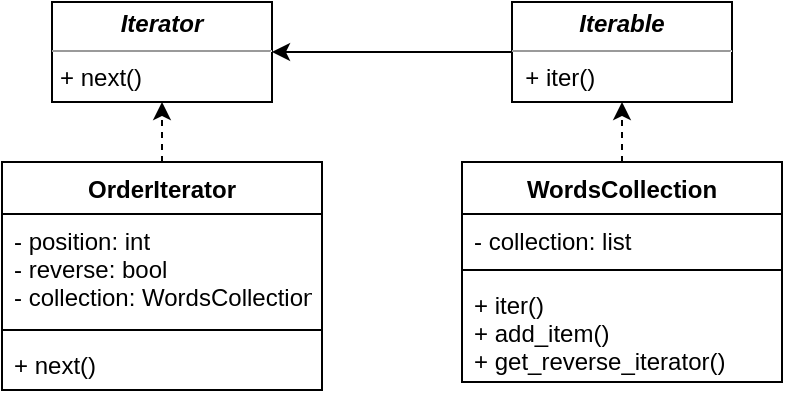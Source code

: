 <mxfile version="14.6.13" type="device"><diagram id="Xx6WHkbZ90wGw88ztGpZ" name="Page-1"><mxGraphModel dx="460" dy="813" grid="1" gridSize="10" guides="1" tooltips="1" connect="1" arrows="1" fold="1" page="1" pageScale="1" pageWidth="827" pageHeight="1169" math="0" shadow="0"><root><mxCell id="0"/><mxCell id="1" parent="0"/><mxCell id="hlbYt0CpxBl905jt_Tql-21" value="&lt;p style=&quot;margin: 0px ; margin-top: 4px ; text-align: center&quot;&gt;&lt;b&gt;&lt;i&gt;Iterator&lt;/i&gt;&lt;/b&gt;&lt;/p&gt;&lt;hr size=&quot;1&quot;&gt;&lt;p style=&quot;margin: 0px ; margin-left: 4px&quot;&gt;&lt;span style=&quot;text-align: center&quot;&gt;+ next()&lt;/span&gt;&lt;br&gt;&lt;/p&gt;" style="verticalAlign=top;align=left;overflow=fill;fontSize=12;fontFamily=Helvetica;html=1;" parent="1" vertex="1"><mxGeometry x="235" y="180" width="110" height="50" as="geometry"/></mxCell><mxCell id="UH3mia2ORVHKcCFYWxVp-14" style="edgeStyle=orthogonalEdgeStyle;rounded=0;orthogonalLoop=1;jettySize=auto;html=1;exitX=0.5;exitY=0;exitDx=0;exitDy=0;entryX=0.5;entryY=1;entryDx=0;entryDy=0;dashed=1;" edge="1" parent="1" source="UH3mia2ORVHKcCFYWxVp-5" target="hlbYt0CpxBl905jt_Tql-21"><mxGeometry relative="1" as="geometry"/></mxCell><mxCell id="UH3mia2ORVHKcCFYWxVp-5" value="OrderIterator" style="swimlane;fontStyle=1;align=center;verticalAlign=top;childLayout=stackLayout;horizontal=1;startSize=26;horizontalStack=0;resizeParent=1;resizeParentMax=0;resizeLast=0;collapsible=1;marginBottom=0;" vertex="1" parent="1"><mxGeometry x="210" y="260" width="160" height="114" as="geometry"/></mxCell><mxCell id="UH3mia2ORVHKcCFYWxVp-6" value="- position: int&#10;- reverse: bool&#10;- collection: WordsCollection" style="text;strokeColor=none;fillColor=none;align=left;verticalAlign=top;spacingLeft=4;spacingRight=4;overflow=hidden;rotatable=0;points=[[0,0.5],[1,0.5]];portConstraint=eastwest;" vertex="1" parent="UH3mia2ORVHKcCFYWxVp-5"><mxGeometry y="26" width="160" height="54" as="geometry"/></mxCell><mxCell id="UH3mia2ORVHKcCFYWxVp-7" value="" style="line;strokeWidth=1;fillColor=none;align=left;verticalAlign=middle;spacingTop=-1;spacingLeft=3;spacingRight=3;rotatable=0;labelPosition=right;points=[];portConstraint=eastwest;" vertex="1" parent="UH3mia2ORVHKcCFYWxVp-5"><mxGeometry y="80" width="160" height="8" as="geometry"/></mxCell><mxCell id="UH3mia2ORVHKcCFYWxVp-8" value="+ next()" style="text;strokeColor=none;fillColor=none;align=left;verticalAlign=top;spacingLeft=4;spacingRight=4;overflow=hidden;rotatable=0;points=[[0,0.5],[1,0.5]];portConstraint=eastwest;" vertex="1" parent="UH3mia2ORVHKcCFYWxVp-5"><mxGeometry y="88" width="160" height="26" as="geometry"/></mxCell><mxCell id="UH3mia2ORVHKcCFYWxVp-16" style="edgeStyle=orthogonalEdgeStyle;rounded=0;orthogonalLoop=1;jettySize=auto;html=1;exitX=0;exitY=0.5;exitDx=0;exitDy=0;entryX=1;entryY=0.5;entryDx=0;entryDy=0;" edge="1" parent="1" source="UH3mia2ORVHKcCFYWxVp-9" target="hlbYt0CpxBl905jt_Tql-21"><mxGeometry relative="1" as="geometry"/></mxCell><mxCell id="UH3mia2ORVHKcCFYWxVp-9" value="&lt;p style=&quot;margin: 0px ; margin-top: 4px ; text-align: center&quot;&gt;&lt;b&gt;&lt;i&gt;Iterable&lt;/i&gt;&lt;/b&gt;&lt;/p&gt;&lt;hr size=&quot;1&quot;&gt;&amp;nbsp; + iter()&lt;br&gt;&lt;p style=&quot;text-align: center ; margin: 0px 0px 0px 4px&quot;&gt;&lt;br&gt;&lt;/p&gt;" style="verticalAlign=top;align=left;overflow=fill;fontSize=12;fontFamily=Helvetica;html=1;" vertex="1" parent="1"><mxGeometry x="465" y="180" width="110" height="50" as="geometry"/></mxCell><mxCell id="UH3mia2ORVHKcCFYWxVp-15" style="edgeStyle=orthogonalEdgeStyle;rounded=0;orthogonalLoop=1;jettySize=auto;html=1;exitX=0.5;exitY=0;exitDx=0;exitDy=0;entryX=0.5;entryY=1;entryDx=0;entryDy=0;dashed=1;" edge="1" parent="1" source="UH3mia2ORVHKcCFYWxVp-10" target="UH3mia2ORVHKcCFYWxVp-9"><mxGeometry relative="1" as="geometry"/></mxCell><mxCell id="UH3mia2ORVHKcCFYWxVp-10" value="WordsCollection" style="swimlane;fontStyle=1;align=center;verticalAlign=top;childLayout=stackLayout;horizontal=1;startSize=26;horizontalStack=0;resizeParent=1;resizeParentMax=0;resizeLast=0;collapsible=1;marginBottom=0;" vertex="1" parent="1"><mxGeometry x="440" y="260" width="160" height="110" as="geometry"/></mxCell><mxCell id="UH3mia2ORVHKcCFYWxVp-11" value="- collection: list" style="text;strokeColor=none;fillColor=none;align=left;verticalAlign=top;spacingLeft=4;spacingRight=4;overflow=hidden;rotatable=0;points=[[0,0.5],[1,0.5]];portConstraint=eastwest;" vertex="1" parent="UH3mia2ORVHKcCFYWxVp-10"><mxGeometry y="26" width="160" height="24" as="geometry"/></mxCell><mxCell id="UH3mia2ORVHKcCFYWxVp-12" value="" style="line;strokeWidth=1;fillColor=none;align=left;verticalAlign=middle;spacingTop=-1;spacingLeft=3;spacingRight=3;rotatable=0;labelPosition=right;points=[];portConstraint=eastwest;" vertex="1" parent="UH3mia2ORVHKcCFYWxVp-10"><mxGeometry y="50" width="160" height="8" as="geometry"/></mxCell><mxCell id="UH3mia2ORVHKcCFYWxVp-13" value="+ iter()&#10;+ add_item()&#10;+ get_reverse_iterator()" style="text;strokeColor=none;fillColor=none;align=left;verticalAlign=top;spacingLeft=4;spacingRight=4;overflow=hidden;rotatable=0;points=[[0,0.5],[1,0.5]];portConstraint=eastwest;" vertex="1" parent="UH3mia2ORVHKcCFYWxVp-10"><mxGeometry y="58" width="160" height="52" as="geometry"/></mxCell></root></mxGraphModel></diagram></mxfile>